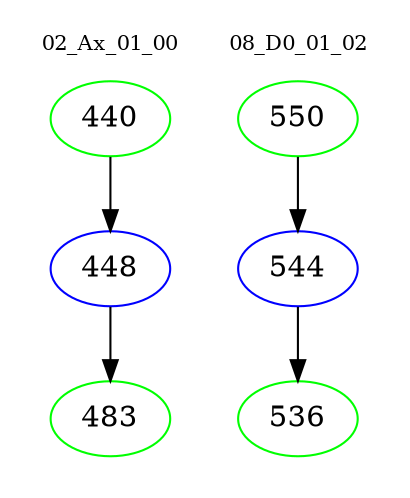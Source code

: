 digraph{
subgraph cluster_0 {
color = white
label = "02_Ax_01_00";
fontsize=10;
T0_440 [label="440", color="green"]
T0_440 -> T0_448 [color="black"]
T0_448 [label="448", color="blue"]
T0_448 -> T0_483 [color="black"]
T0_483 [label="483", color="green"]
}
subgraph cluster_1 {
color = white
label = "08_D0_01_02";
fontsize=10;
T1_550 [label="550", color="green"]
T1_550 -> T1_544 [color="black"]
T1_544 [label="544", color="blue"]
T1_544 -> T1_536 [color="black"]
T1_536 [label="536", color="green"]
}
}
